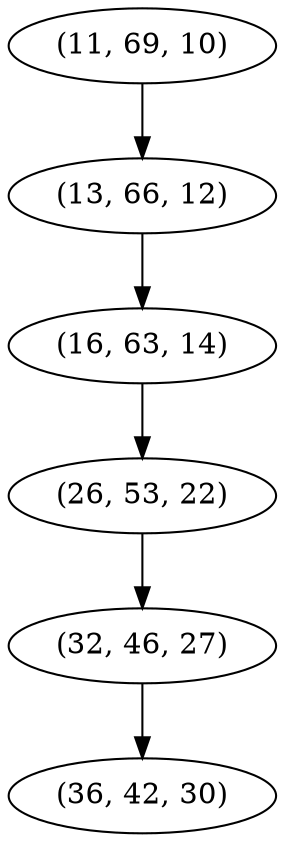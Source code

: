digraph tree {
    "(11, 69, 10)";
    "(13, 66, 12)";
    "(16, 63, 14)";
    "(26, 53, 22)";
    "(32, 46, 27)";
    "(36, 42, 30)";
    "(11, 69, 10)" -> "(13, 66, 12)";
    "(13, 66, 12)" -> "(16, 63, 14)";
    "(16, 63, 14)" -> "(26, 53, 22)";
    "(26, 53, 22)" -> "(32, 46, 27)";
    "(32, 46, 27)" -> "(36, 42, 30)";
}
